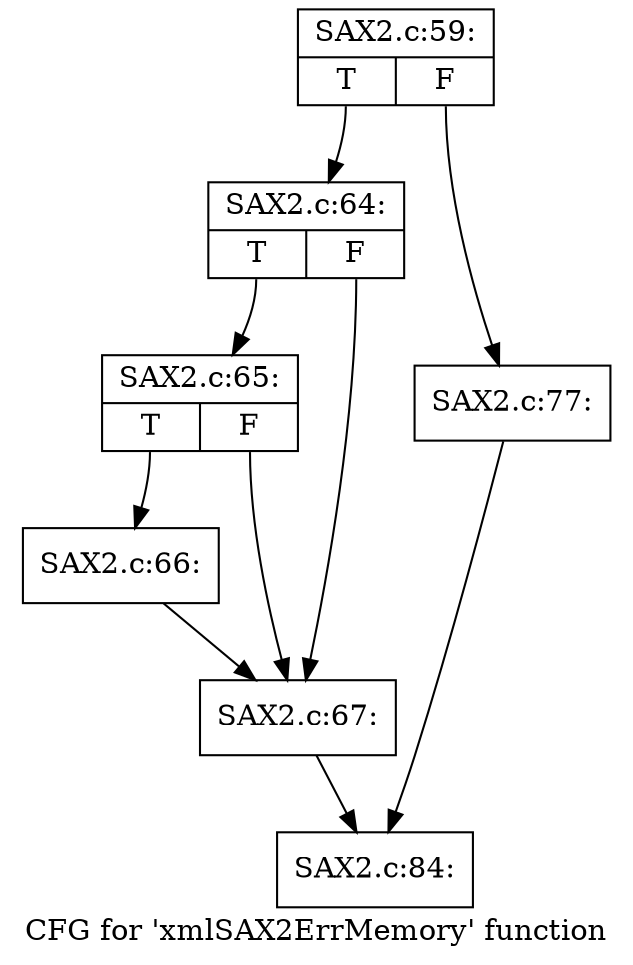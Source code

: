digraph "CFG for 'xmlSAX2ErrMemory' function" {
	label="CFG for 'xmlSAX2ErrMemory' function";

	Node0x42c3400 [shape=record,label="{SAX2.c:59:|{<s0>T|<s1>F}}"];
	Node0x42c3400:s0 -> Node0x41b26c0;
	Node0x42c3400:s1 -> Node0x41b2760;
	Node0x41b26c0 [shape=record,label="{SAX2.c:64:|{<s0>T|<s1>F}}"];
	Node0x41b26c0:s0 -> Node0x41b2da0;
	Node0x41b26c0:s1 -> Node0x41b2d50;
	Node0x41b2da0 [shape=record,label="{SAX2.c:65:|{<s0>T|<s1>F}}"];
	Node0x41b2da0:s0 -> Node0x41b2d00;
	Node0x41b2da0:s1 -> Node0x41b2d50;
	Node0x41b2d00 [shape=record,label="{SAX2.c:66:}"];
	Node0x41b2d00 -> Node0x41b2d50;
	Node0x41b2d50 [shape=record,label="{SAX2.c:67:}"];
	Node0x41b2d50 -> Node0x41b2710;
	Node0x41b2760 [shape=record,label="{SAX2.c:77:}"];
	Node0x41b2760 -> Node0x41b2710;
	Node0x41b2710 [shape=record,label="{SAX2.c:84:}"];
}
